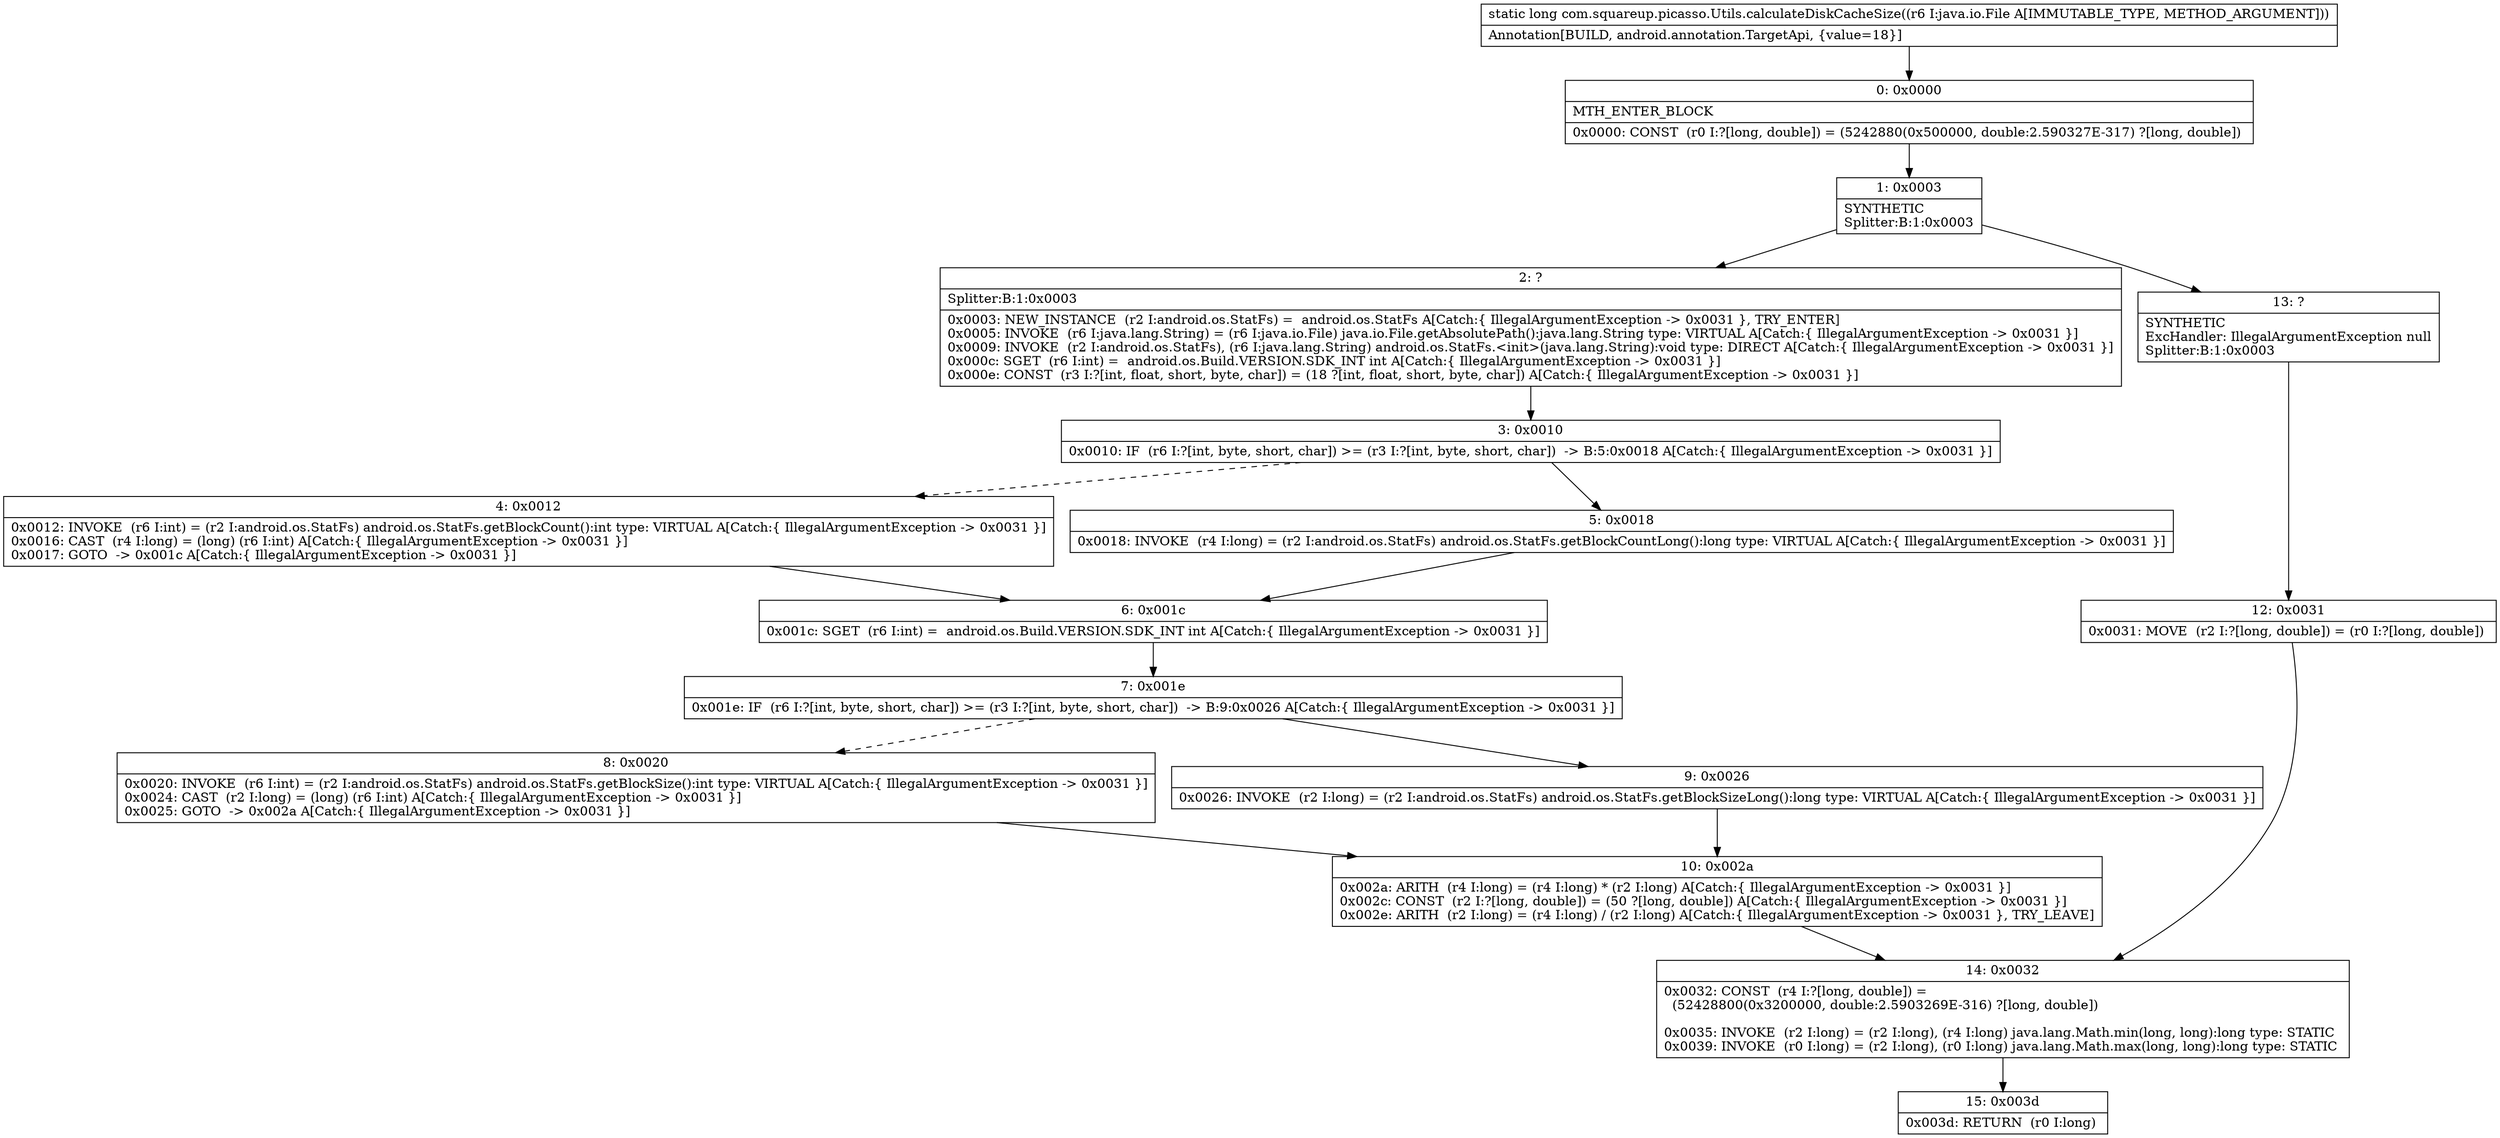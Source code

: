 digraph "CFG forcom.squareup.picasso.Utils.calculateDiskCacheSize(Ljava\/io\/File;)J" {
Node_0 [shape=record,label="{0\:\ 0x0000|MTH_ENTER_BLOCK\l|0x0000: CONST  (r0 I:?[long, double]) = (5242880(0x500000, double:2.590327E\-317) ?[long, double]) \l}"];
Node_1 [shape=record,label="{1\:\ 0x0003|SYNTHETIC\lSplitter:B:1:0x0003\l}"];
Node_2 [shape=record,label="{2\:\ ?|Splitter:B:1:0x0003\l|0x0003: NEW_INSTANCE  (r2 I:android.os.StatFs) =  android.os.StatFs A[Catch:\{ IllegalArgumentException \-\> 0x0031 \}, TRY_ENTER]\l0x0005: INVOKE  (r6 I:java.lang.String) = (r6 I:java.io.File) java.io.File.getAbsolutePath():java.lang.String type: VIRTUAL A[Catch:\{ IllegalArgumentException \-\> 0x0031 \}]\l0x0009: INVOKE  (r2 I:android.os.StatFs), (r6 I:java.lang.String) android.os.StatFs.\<init\>(java.lang.String):void type: DIRECT A[Catch:\{ IllegalArgumentException \-\> 0x0031 \}]\l0x000c: SGET  (r6 I:int) =  android.os.Build.VERSION.SDK_INT int A[Catch:\{ IllegalArgumentException \-\> 0x0031 \}]\l0x000e: CONST  (r3 I:?[int, float, short, byte, char]) = (18 ?[int, float, short, byte, char]) A[Catch:\{ IllegalArgumentException \-\> 0x0031 \}]\l}"];
Node_3 [shape=record,label="{3\:\ 0x0010|0x0010: IF  (r6 I:?[int, byte, short, char]) \>= (r3 I:?[int, byte, short, char])  \-\> B:5:0x0018 A[Catch:\{ IllegalArgumentException \-\> 0x0031 \}]\l}"];
Node_4 [shape=record,label="{4\:\ 0x0012|0x0012: INVOKE  (r6 I:int) = (r2 I:android.os.StatFs) android.os.StatFs.getBlockCount():int type: VIRTUAL A[Catch:\{ IllegalArgumentException \-\> 0x0031 \}]\l0x0016: CAST  (r4 I:long) = (long) (r6 I:int) A[Catch:\{ IllegalArgumentException \-\> 0x0031 \}]\l0x0017: GOTO  \-\> 0x001c A[Catch:\{ IllegalArgumentException \-\> 0x0031 \}]\l}"];
Node_5 [shape=record,label="{5\:\ 0x0018|0x0018: INVOKE  (r4 I:long) = (r2 I:android.os.StatFs) android.os.StatFs.getBlockCountLong():long type: VIRTUAL A[Catch:\{ IllegalArgumentException \-\> 0x0031 \}]\l}"];
Node_6 [shape=record,label="{6\:\ 0x001c|0x001c: SGET  (r6 I:int) =  android.os.Build.VERSION.SDK_INT int A[Catch:\{ IllegalArgumentException \-\> 0x0031 \}]\l}"];
Node_7 [shape=record,label="{7\:\ 0x001e|0x001e: IF  (r6 I:?[int, byte, short, char]) \>= (r3 I:?[int, byte, short, char])  \-\> B:9:0x0026 A[Catch:\{ IllegalArgumentException \-\> 0x0031 \}]\l}"];
Node_8 [shape=record,label="{8\:\ 0x0020|0x0020: INVOKE  (r6 I:int) = (r2 I:android.os.StatFs) android.os.StatFs.getBlockSize():int type: VIRTUAL A[Catch:\{ IllegalArgumentException \-\> 0x0031 \}]\l0x0024: CAST  (r2 I:long) = (long) (r6 I:int) A[Catch:\{ IllegalArgumentException \-\> 0x0031 \}]\l0x0025: GOTO  \-\> 0x002a A[Catch:\{ IllegalArgumentException \-\> 0x0031 \}]\l}"];
Node_9 [shape=record,label="{9\:\ 0x0026|0x0026: INVOKE  (r2 I:long) = (r2 I:android.os.StatFs) android.os.StatFs.getBlockSizeLong():long type: VIRTUAL A[Catch:\{ IllegalArgumentException \-\> 0x0031 \}]\l}"];
Node_10 [shape=record,label="{10\:\ 0x002a|0x002a: ARITH  (r4 I:long) = (r4 I:long) * (r2 I:long) A[Catch:\{ IllegalArgumentException \-\> 0x0031 \}]\l0x002c: CONST  (r2 I:?[long, double]) = (50 ?[long, double]) A[Catch:\{ IllegalArgumentException \-\> 0x0031 \}]\l0x002e: ARITH  (r2 I:long) = (r4 I:long) \/ (r2 I:long) A[Catch:\{ IllegalArgumentException \-\> 0x0031 \}, TRY_LEAVE]\l}"];
Node_12 [shape=record,label="{12\:\ 0x0031|0x0031: MOVE  (r2 I:?[long, double]) = (r0 I:?[long, double]) \l}"];
Node_13 [shape=record,label="{13\:\ ?|SYNTHETIC\lExcHandler: IllegalArgumentException null\lSplitter:B:1:0x0003\l}"];
Node_14 [shape=record,label="{14\:\ 0x0032|0x0032: CONST  (r4 I:?[long, double]) = \l  (52428800(0x3200000, double:2.5903269E\-316) ?[long, double])\l \l0x0035: INVOKE  (r2 I:long) = (r2 I:long), (r4 I:long) java.lang.Math.min(long, long):long type: STATIC \l0x0039: INVOKE  (r0 I:long) = (r2 I:long), (r0 I:long) java.lang.Math.max(long, long):long type: STATIC \l}"];
Node_15 [shape=record,label="{15\:\ 0x003d|0x003d: RETURN  (r0 I:long) \l}"];
MethodNode[shape=record,label="{static long com.squareup.picasso.Utils.calculateDiskCacheSize((r6 I:java.io.File A[IMMUTABLE_TYPE, METHOD_ARGUMENT]))  | Annotation[BUILD, android.annotation.TargetApi, \{value=18\}]\l}"];
MethodNode -> Node_0;
Node_0 -> Node_1;
Node_1 -> Node_2;
Node_1 -> Node_13;
Node_2 -> Node_3;
Node_3 -> Node_4[style=dashed];
Node_3 -> Node_5;
Node_4 -> Node_6;
Node_5 -> Node_6;
Node_6 -> Node_7;
Node_7 -> Node_8[style=dashed];
Node_7 -> Node_9;
Node_8 -> Node_10;
Node_9 -> Node_10;
Node_10 -> Node_14;
Node_12 -> Node_14;
Node_13 -> Node_12;
Node_14 -> Node_15;
}

